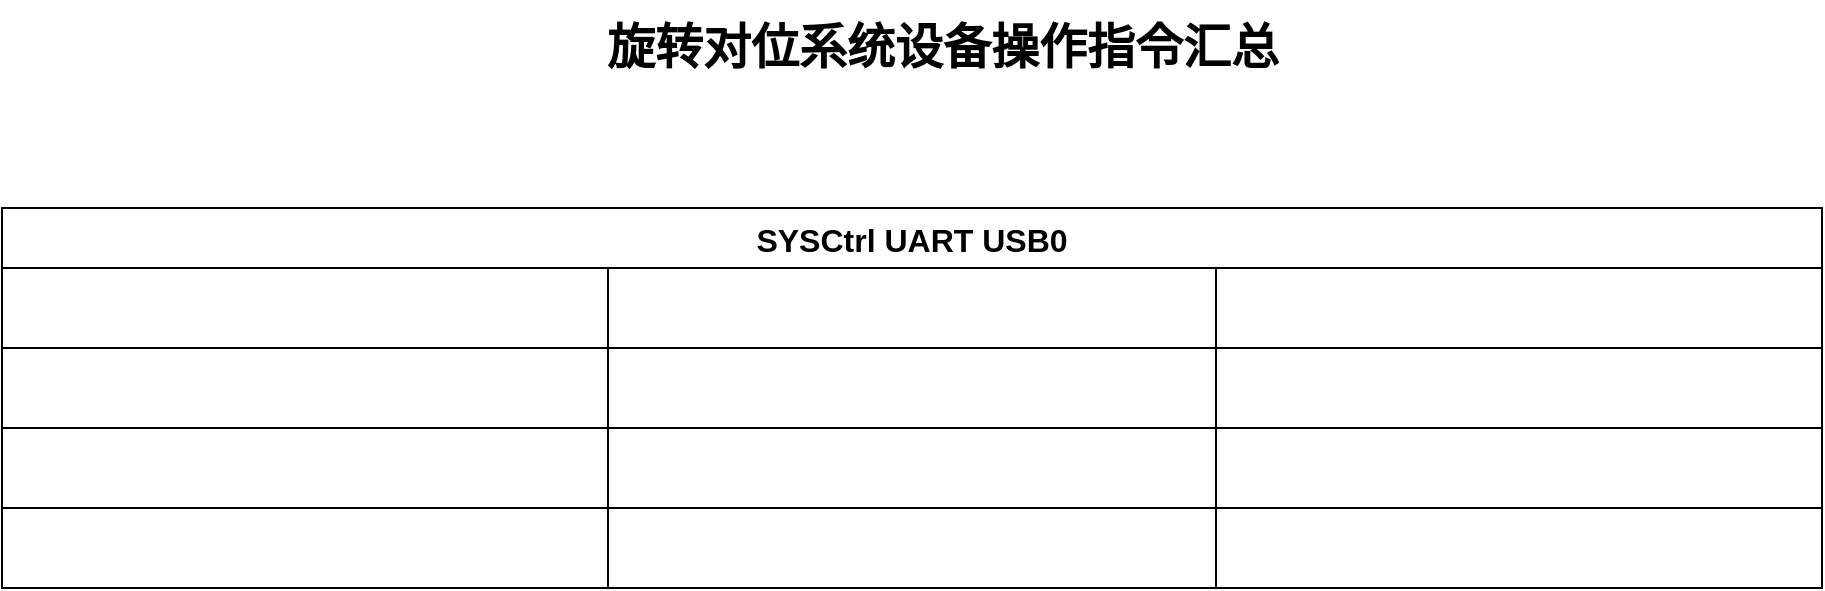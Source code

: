 <mxfile version="20.8.10" type="github">
  <diagram name="Page-1" id="bd83a815-5ea8-2e97-e5ec-87c9f400f2fa">
    <mxGraphModel dx="1709" dy="927" grid="1" gridSize="10" guides="1" tooltips="1" connect="1" arrows="1" fold="1" page="1" pageScale="1.5" pageWidth="1169" pageHeight="826" background="none" math="0" shadow="0">
      <root>
        <mxCell id="0" style=";html=1;" />
        <mxCell id="1" style=";html=1;" parent="0" />
        <mxCell id="1516e18e63f93b96-3" value="旋转对位系统设备操作指令汇总" style="text;strokeColor=none;fillColor=none;html=1;fontSize=24;fontStyle=1;verticalAlign=middle;align=center;rounded=0;shadow=1;" parent="1" vertex="1">
          <mxGeometry x="380" width="780" height="40" as="geometry" />
        </mxCell>
        <mxCell id="leJ5RlOltz1dUx3BEvnj-14" value="SYSCtrl UART USB0" style="shape=table;startSize=30;container=1;collapsible=0;childLayout=tableLayout;strokeColor=default;fontSize=16;points=[[0,0,0,0,0],[0,0.25,0,0,0],[0,0.5,0,0,0],[0,0.75,0,0,0],[0,1,0,0,0],[0.25,0,0,0,0],[0.25,1,0,0,0],[0.5,0,0,0,0],[0.5,1,0,0,0],[0.75,0,0,0,0],[0.75,1,0,0,0],[1,0,0,0,0],[1,0.25,0,0,0],[1,0.5,0,0,0],[1,0.75,0,0,0],[1,1,0,0,0]];fontStyle=1" vertex="1" parent="1">
          <mxGeometry x="300" y="100" width="910" height="190" as="geometry" />
        </mxCell>
        <mxCell id="leJ5RlOltz1dUx3BEvnj-15" value="" style="shape=tableRow;horizontal=0;startSize=0;swimlaneHead=0;swimlaneBody=0;strokeColor=inherit;top=0;left=0;bottom=0;right=0;collapsible=0;dropTarget=0;fillColor=none;points=[[0,0.5],[1,0.5]];portConstraint=eastwest;fontSize=16;" vertex="1" parent="leJ5RlOltz1dUx3BEvnj-14">
          <mxGeometry y="30" width="910" height="40" as="geometry" />
        </mxCell>
        <mxCell id="leJ5RlOltz1dUx3BEvnj-16" value="" style="shape=partialRectangle;html=1;whiteSpace=wrap;connectable=0;strokeColor=inherit;overflow=hidden;fillColor=none;top=0;left=0;bottom=0;right=0;pointerEvents=1;fontSize=16;" vertex="1" parent="leJ5RlOltz1dUx3BEvnj-15">
          <mxGeometry width="303" height="40" as="geometry">
            <mxRectangle width="303" height="40" as="alternateBounds" />
          </mxGeometry>
        </mxCell>
        <mxCell id="leJ5RlOltz1dUx3BEvnj-17" value="" style="shape=partialRectangle;html=1;whiteSpace=wrap;connectable=0;strokeColor=inherit;overflow=hidden;fillColor=none;top=0;left=0;bottom=0;right=0;pointerEvents=1;fontSize=16;" vertex="1" parent="leJ5RlOltz1dUx3BEvnj-15">
          <mxGeometry x="303" width="304" height="40" as="geometry">
            <mxRectangle width="304" height="40" as="alternateBounds" />
          </mxGeometry>
        </mxCell>
        <mxCell id="leJ5RlOltz1dUx3BEvnj-18" value="" style="shape=partialRectangle;html=1;whiteSpace=wrap;connectable=0;strokeColor=inherit;overflow=hidden;fillColor=none;top=0;left=0;bottom=0;right=0;pointerEvents=1;fontSize=16;" vertex="1" parent="leJ5RlOltz1dUx3BEvnj-15">
          <mxGeometry x="607" width="303" height="40" as="geometry">
            <mxRectangle width="303" height="40" as="alternateBounds" />
          </mxGeometry>
        </mxCell>
        <mxCell id="leJ5RlOltz1dUx3BEvnj-19" value="" style="shape=tableRow;horizontal=0;startSize=0;swimlaneHead=0;swimlaneBody=0;strokeColor=inherit;top=0;left=0;bottom=0;right=0;collapsible=0;dropTarget=0;fillColor=none;points=[[0,0.5],[1,0.5]];portConstraint=eastwest;fontSize=16;" vertex="1" parent="leJ5RlOltz1dUx3BEvnj-14">
          <mxGeometry y="70" width="910" height="40" as="geometry" />
        </mxCell>
        <mxCell id="leJ5RlOltz1dUx3BEvnj-20" value="" style="shape=partialRectangle;html=1;whiteSpace=wrap;connectable=1;strokeColor=inherit;overflow=hidden;fillColor=none;top=0;left=0;bottom=0;right=0;pointerEvents=1;fontSize=16;movable=1;resizable=1;rotatable=1;deletable=1;editable=1;" vertex="1" parent="leJ5RlOltz1dUx3BEvnj-19">
          <mxGeometry width="303" height="40" as="geometry">
            <mxRectangle width="303" height="40" as="alternateBounds" />
          </mxGeometry>
        </mxCell>
        <mxCell id="leJ5RlOltz1dUx3BEvnj-21" value="" style="shape=partialRectangle;html=1;whiteSpace=wrap;connectable=0;strokeColor=inherit;overflow=hidden;fillColor=none;top=0;left=0;bottom=0;right=0;pointerEvents=1;fontSize=16;" vertex="1" parent="leJ5RlOltz1dUx3BEvnj-19">
          <mxGeometry x="303" width="304" height="40" as="geometry">
            <mxRectangle width="304" height="40" as="alternateBounds" />
          </mxGeometry>
        </mxCell>
        <mxCell id="leJ5RlOltz1dUx3BEvnj-22" value="" style="shape=partialRectangle;html=1;whiteSpace=wrap;connectable=0;strokeColor=inherit;overflow=hidden;fillColor=none;top=0;left=0;bottom=0;right=0;pointerEvents=1;fontSize=16;" vertex="1" parent="leJ5RlOltz1dUx3BEvnj-19">
          <mxGeometry x="607" width="303" height="40" as="geometry">
            <mxRectangle width="303" height="40" as="alternateBounds" />
          </mxGeometry>
        </mxCell>
        <mxCell id="leJ5RlOltz1dUx3BEvnj-72" value="" style="shape=tableRow;horizontal=0;startSize=0;swimlaneHead=0;swimlaneBody=0;strokeColor=inherit;top=0;left=0;bottom=0;right=0;collapsible=0;dropTarget=0;fillColor=none;points=[[0,0.5],[1,0.5]];portConstraint=eastwest;fontSize=16;" vertex="1" parent="leJ5RlOltz1dUx3BEvnj-14">
          <mxGeometry y="110" width="910" height="40" as="geometry" />
        </mxCell>
        <mxCell id="leJ5RlOltz1dUx3BEvnj-73" value="" style="shape=partialRectangle;html=1;whiteSpace=wrap;connectable=1;strokeColor=inherit;overflow=hidden;fillColor=none;top=0;left=0;bottom=0;right=0;pointerEvents=1;fontSize=16;movable=1;resizable=1;rotatable=1;deletable=1;editable=1;" vertex="1" parent="leJ5RlOltz1dUx3BEvnj-72">
          <mxGeometry width="303" height="40" as="geometry">
            <mxRectangle width="303" height="40" as="alternateBounds" />
          </mxGeometry>
        </mxCell>
        <mxCell id="leJ5RlOltz1dUx3BEvnj-74" value="" style="shape=partialRectangle;html=1;whiteSpace=wrap;connectable=0;strokeColor=inherit;overflow=hidden;fillColor=none;top=0;left=0;bottom=0;right=0;pointerEvents=1;fontSize=16;" vertex="1" parent="leJ5RlOltz1dUx3BEvnj-72">
          <mxGeometry x="303" width="304" height="40" as="geometry">
            <mxRectangle width="304" height="40" as="alternateBounds" />
          </mxGeometry>
        </mxCell>
        <mxCell id="leJ5RlOltz1dUx3BEvnj-75" value="" style="shape=partialRectangle;html=1;whiteSpace=wrap;connectable=0;strokeColor=inherit;overflow=hidden;fillColor=none;top=0;left=0;bottom=0;right=0;pointerEvents=1;fontSize=16;" vertex="1" parent="leJ5RlOltz1dUx3BEvnj-72">
          <mxGeometry x="607" width="303" height="40" as="geometry">
            <mxRectangle width="303" height="40" as="alternateBounds" />
          </mxGeometry>
        </mxCell>
        <mxCell id="leJ5RlOltz1dUx3BEvnj-23" value="" style="shape=tableRow;horizontal=0;startSize=0;swimlaneHead=0;swimlaneBody=0;strokeColor=inherit;top=0;left=0;bottom=0;right=0;collapsible=0;dropTarget=0;fillColor=none;points=[[0,0.5],[1,0.5]];portConstraint=eastwest;fontSize=16;" vertex="1" parent="leJ5RlOltz1dUx3BEvnj-14">
          <mxGeometry y="150" width="910" height="40" as="geometry" />
        </mxCell>
        <mxCell id="leJ5RlOltz1dUx3BEvnj-24" value="" style="shape=partialRectangle;html=1;whiteSpace=wrap;connectable=0;strokeColor=inherit;overflow=hidden;fillColor=none;top=0;left=0;bottom=0;right=0;pointerEvents=1;fontSize=16;" vertex="1" parent="leJ5RlOltz1dUx3BEvnj-23">
          <mxGeometry width="303" height="40" as="geometry">
            <mxRectangle width="303" height="40" as="alternateBounds" />
          </mxGeometry>
        </mxCell>
        <mxCell id="leJ5RlOltz1dUx3BEvnj-25" value="" style="shape=partialRectangle;html=1;whiteSpace=wrap;connectable=0;strokeColor=inherit;overflow=hidden;fillColor=none;top=0;left=0;bottom=0;right=0;pointerEvents=1;fontSize=16;" vertex="1" parent="leJ5RlOltz1dUx3BEvnj-23">
          <mxGeometry x="303" width="304" height="40" as="geometry">
            <mxRectangle width="304" height="40" as="alternateBounds" />
          </mxGeometry>
        </mxCell>
        <mxCell id="leJ5RlOltz1dUx3BEvnj-26" value="" style="shape=partialRectangle;html=1;whiteSpace=wrap;connectable=0;strokeColor=inherit;overflow=hidden;fillColor=none;top=0;left=0;bottom=0;right=0;pointerEvents=1;fontSize=16;points=[[0,0,0,0,0],[0,0.25,0,0,0],[0,0.5,0,0,0],[0,0.75,0,0,0],[0,1,0,0,0],[0.25,0,0,0,0],[0.25,1,0,0,0],[0.5,0,0,0,0],[0.5,1,0,0,0],[0.75,0,0,0,0],[0.75,1,0,0,0],[1,0,0,0,0],[1,0.25,0,0,0],[1,0.5,0,0,0],[1,0.75,0,0,0],[1,1,0,0,0]];" vertex="1" parent="leJ5RlOltz1dUx3BEvnj-23">
          <mxGeometry x="607" width="303" height="40" as="geometry">
            <mxRectangle width="303" height="40" as="alternateBounds" />
          </mxGeometry>
        </mxCell>
      </root>
    </mxGraphModel>
  </diagram>
</mxfile>

